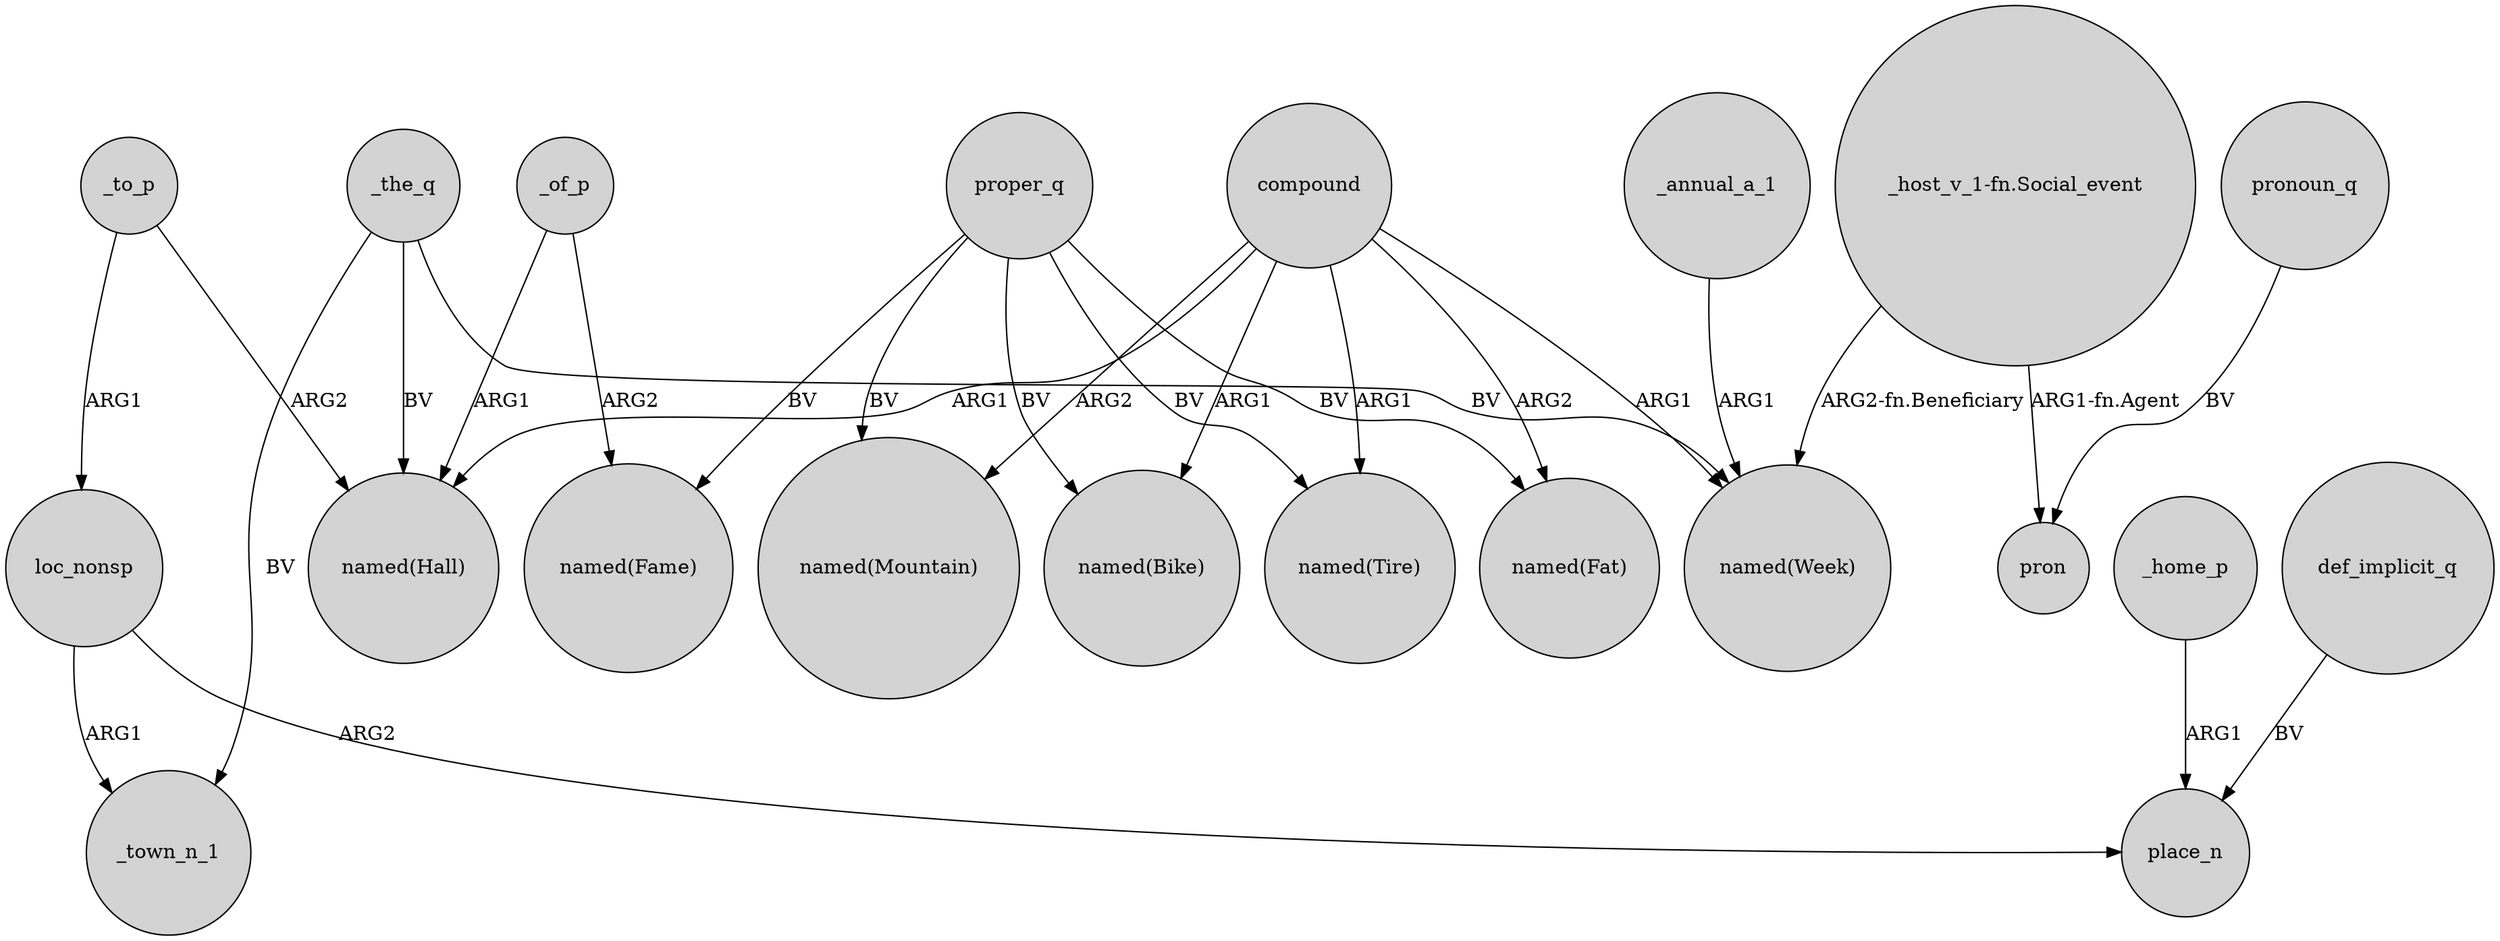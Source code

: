 digraph {
	node [shape=circle style=filled]
	_to_p -> "named(Hall)" [label=ARG2]
	compound -> "named(Hall)" [label=ARG1]
	proper_q -> "named(Fame)" [label=BV]
	proper_q -> "named(Mountain)" [label=BV]
	proper_q -> "named(Tire)" [label=BV]
	compound -> "named(Tire)" [label=ARG1]
	"_host_v_1-fn.Social_event" -> "named(Week)" [label="ARG2-fn.Beneficiary"]
	"_host_v_1-fn.Social_event" -> pron [label="ARG1-fn.Agent"]
	def_implicit_q -> place_n [label=BV]
	compound -> "named(Mountain)" [label=ARG2]
	loc_nonsp -> _town_n_1 [label=ARG1]
	pronoun_q -> pron [label=BV]
	_of_p -> "named(Hall)" [label=ARG1]
	proper_q -> "named(Fat)" [label=BV]
	_annual_a_1 -> "named(Week)" [label=ARG1]
	compound -> "named(Week)" [label=ARG1]
	_the_q -> _town_n_1 [label=BV]
	loc_nonsp -> place_n [label=ARG2]
	compound -> "named(Bike)" [label=ARG1]
	_to_p -> loc_nonsp [label=ARG1]
	proper_q -> "named(Bike)" [label=BV]
	_of_p -> "named(Fame)" [label=ARG2]
	_the_q -> "named(Week)" [label=BV]
	_home_p -> place_n [label=ARG1]
	compound -> "named(Fat)" [label=ARG2]
	_the_q -> "named(Hall)" [label=BV]
}
